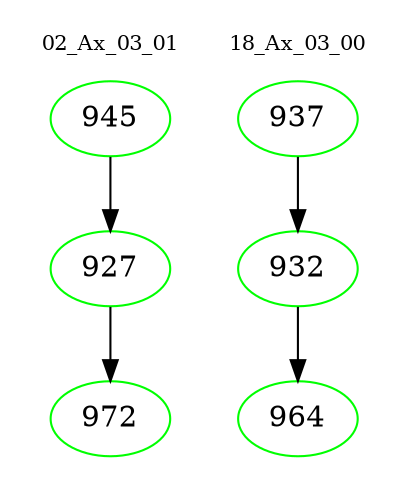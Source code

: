 digraph{
subgraph cluster_0 {
color = white
label = "02_Ax_03_01";
fontsize=10;
T0_945 [label="945", color="green"]
T0_945 -> T0_927 [color="black"]
T0_927 [label="927", color="green"]
T0_927 -> T0_972 [color="black"]
T0_972 [label="972", color="green"]
}
subgraph cluster_1 {
color = white
label = "18_Ax_03_00";
fontsize=10;
T1_937 [label="937", color="green"]
T1_937 -> T1_932 [color="black"]
T1_932 [label="932", color="green"]
T1_932 -> T1_964 [color="black"]
T1_964 [label="964", color="green"]
}
}
